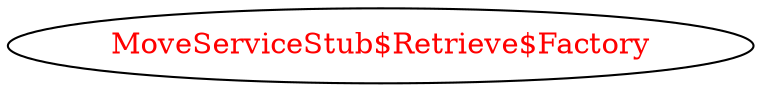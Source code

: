 digraph dependencyGraph {
 concentrate=true;
 ranksep="2.0";
 rankdir="LR"; 
 splines="ortho";
"MoveServiceStub$Retrieve$Factory" [fontcolor="red"];
}